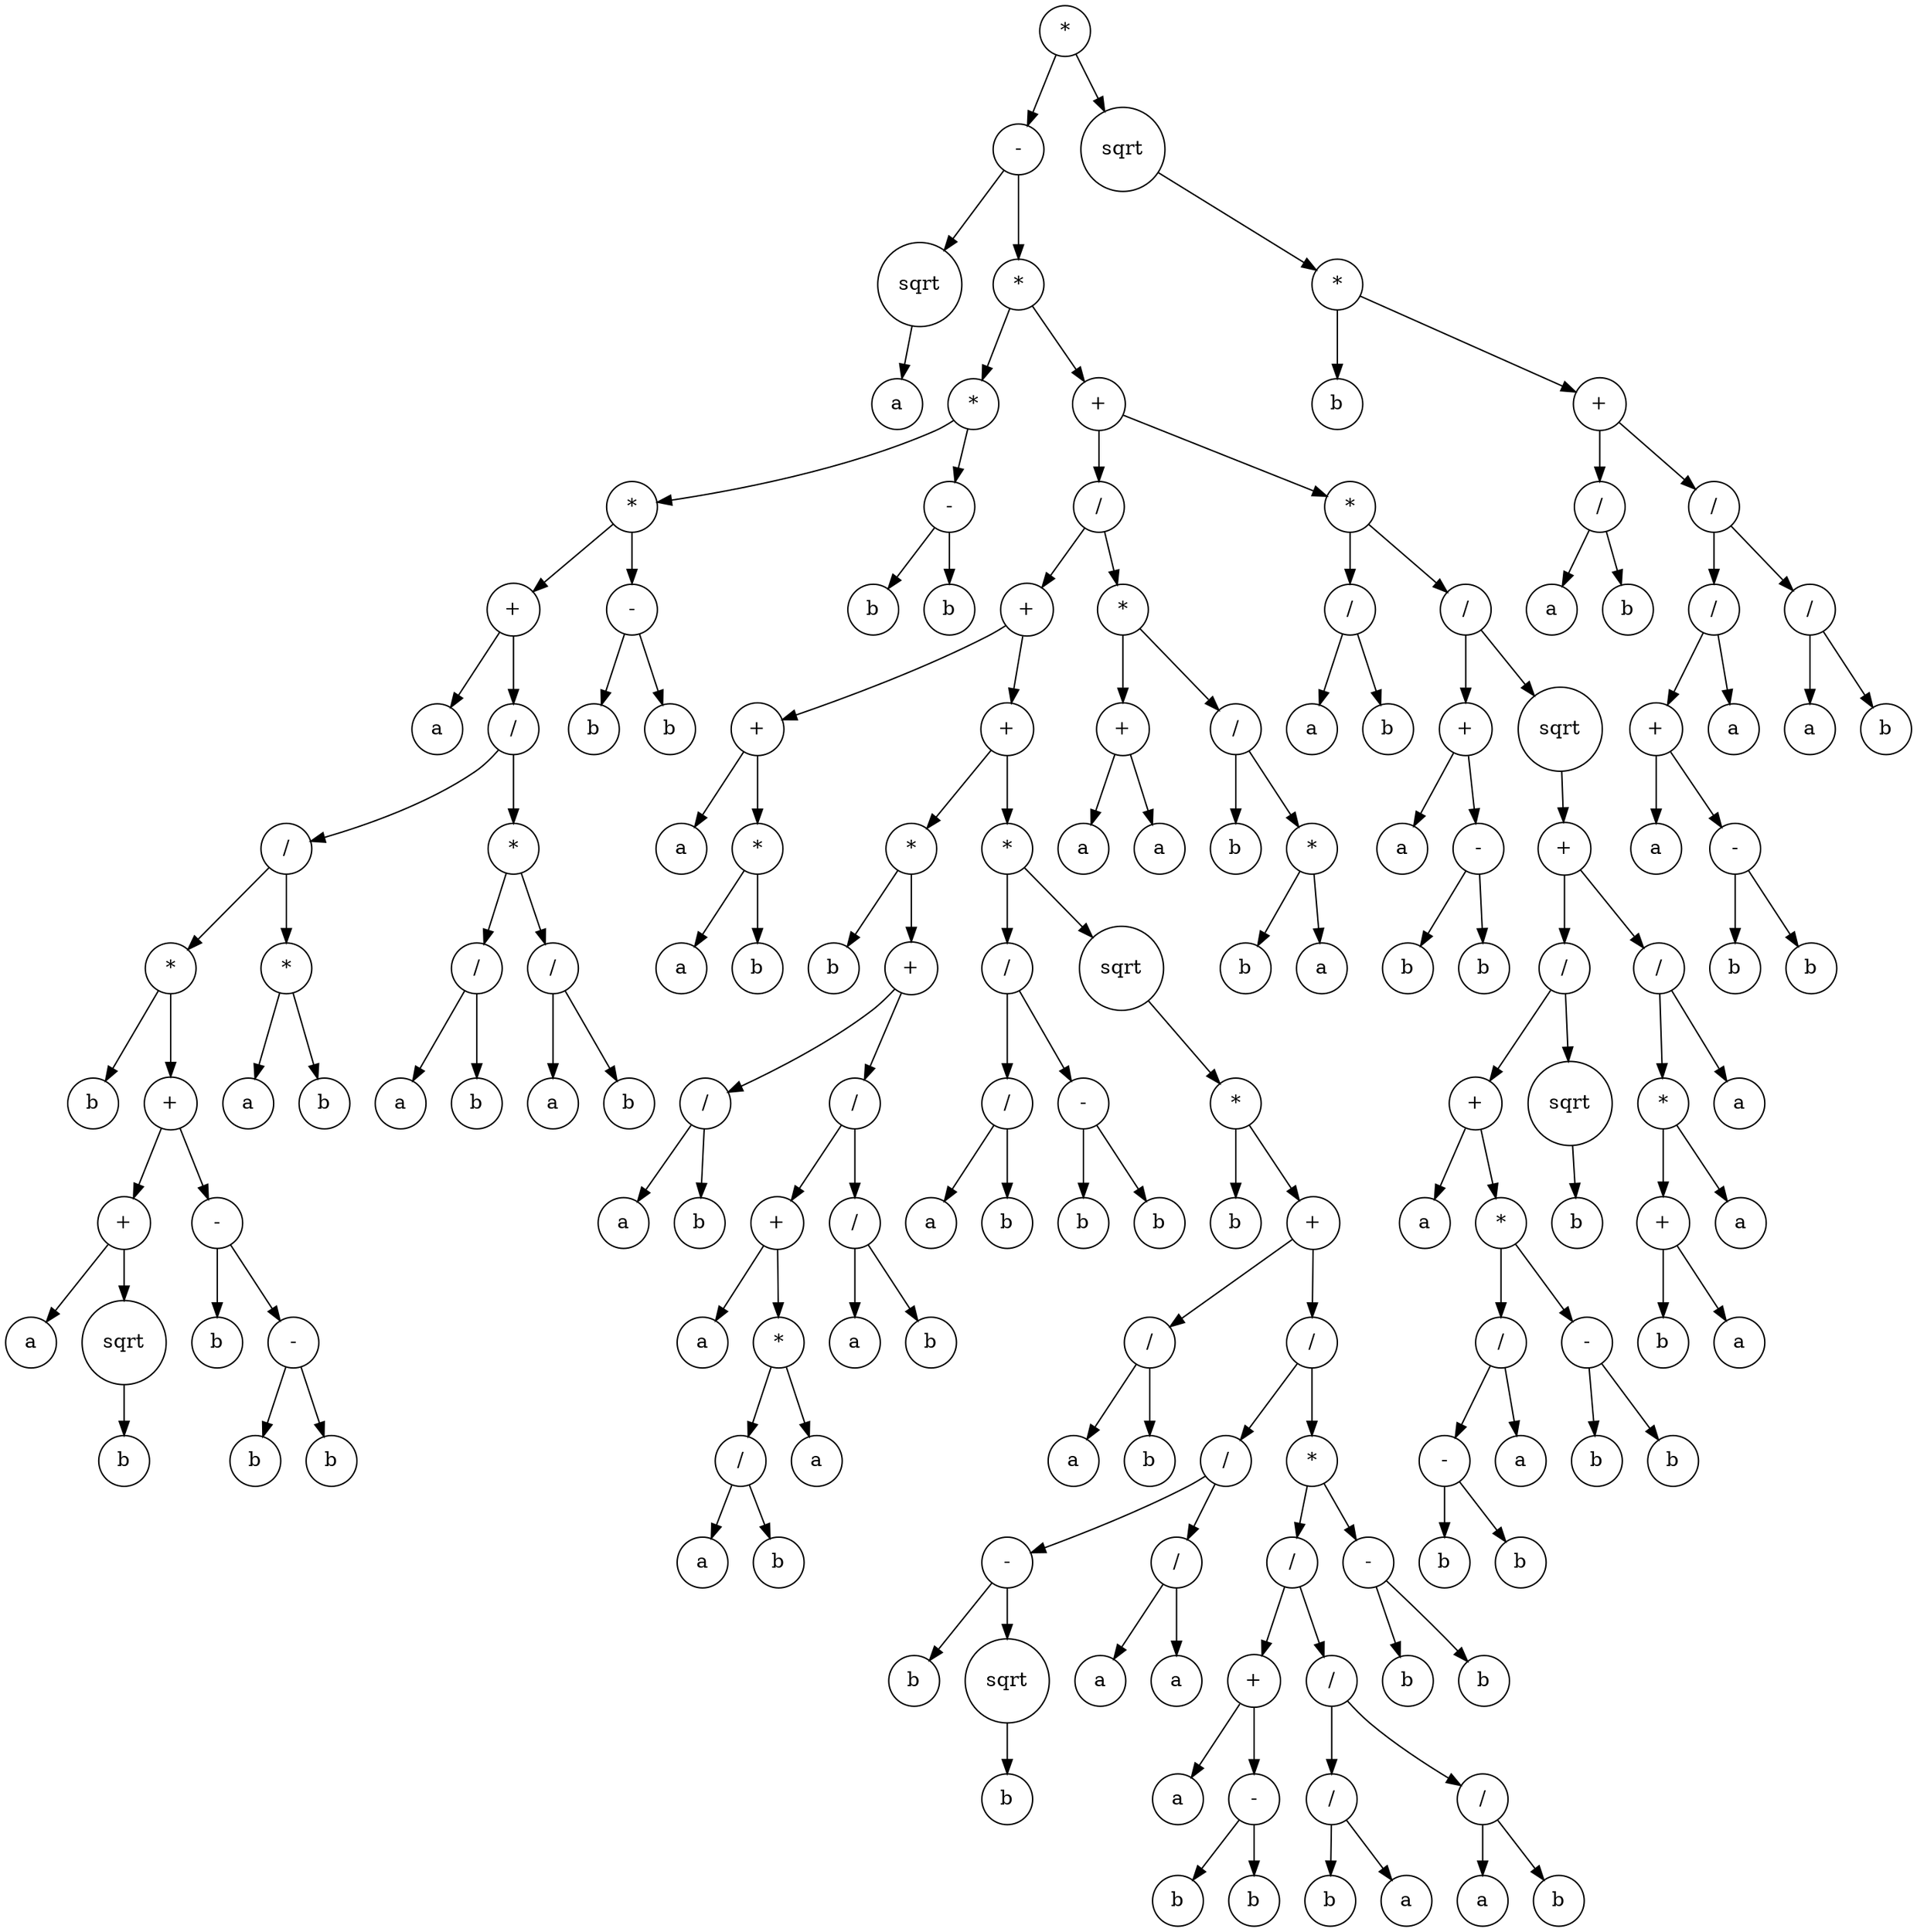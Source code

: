 digraph g {
graph [ordering=out];
node [shape=circle];
n[label = "*"];
n0[label = "-"];
n00[label = "sqrt"];
n000[label = "a"];
n00 -> n000;
n0 -> n00;
n01[label = "*"];
n010[label = "*"];
n0100[label = "*"];
n01000[label = "+"];
n010000[label = "a"];
n01000 -> n010000;
n010001[label = "/"];
n0100010[label = "/"];
n01000100[label = "*"];
n010001000[label = "b"];
n01000100 -> n010001000;
n010001001[label = "+"];
n0100010010[label = "+"];
n01000100100[label = "a"];
n0100010010 -> n01000100100;
n01000100101[label = "sqrt"];
n010001001010[label = "b"];
n01000100101 -> n010001001010;
n0100010010 -> n01000100101;
n010001001 -> n0100010010;
n0100010011[label = "-"];
n01000100110[label = "b"];
n0100010011 -> n01000100110;
n01000100111[label = "-"];
n010001001110[label = "b"];
n01000100111 -> n010001001110;
n010001001111[label = "b"];
n01000100111 -> n010001001111;
n0100010011 -> n01000100111;
n010001001 -> n0100010011;
n01000100 -> n010001001;
n0100010 -> n01000100;
n01000101[label = "*"];
n010001010[label = "a"];
n01000101 -> n010001010;
n010001011[label = "b"];
n01000101 -> n010001011;
n0100010 -> n01000101;
n010001 -> n0100010;
n0100011[label = "*"];
n01000110[label = "/"];
n010001100[label = "a"];
n01000110 -> n010001100;
n010001101[label = "b"];
n01000110 -> n010001101;
n0100011 -> n01000110;
n01000111[label = "/"];
n010001110[label = "a"];
n01000111 -> n010001110;
n010001111[label = "b"];
n01000111 -> n010001111;
n0100011 -> n01000111;
n010001 -> n0100011;
n01000 -> n010001;
n0100 -> n01000;
n01001[label = "-"];
n010010[label = "b"];
n01001 -> n010010;
n010011[label = "b"];
n01001 -> n010011;
n0100 -> n01001;
n010 -> n0100;
n0101[label = "-"];
n01010[label = "b"];
n0101 -> n01010;
n01011[label = "b"];
n0101 -> n01011;
n010 -> n0101;
n01 -> n010;
n011[label = "+"];
n0110[label = "/"];
n01100[label = "+"];
n011000[label = "+"];
n0110000[label = "a"];
n011000 -> n0110000;
n0110001[label = "*"];
n01100010[label = "a"];
n0110001 -> n01100010;
n01100011[label = "b"];
n0110001 -> n01100011;
n011000 -> n0110001;
n01100 -> n011000;
n011001[label = "+"];
n0110010[label = "*"];
n01100100[label = "b"];
n0110010 -> n01100100;
n01100101[label = "+"];
n011001010[label = "/"];
n0110010100[label = "a"];
n011001010 -> n0110010100;
n0110010101[label = "b"];
n011001010 -> n0110010101;
n01100101 -> n011001010;
n011001011[label = "/"];
n0110010110[label = "+"];
n01100101100[label = "a"];
n0110010110 -> n01100101100;
n01100101101[label = "*"];
n011001011010[label = "/"];
n0110010110100[label = "a"];
n011001011010 -> n0110010110100;
n0110010110101[label = "b"];
n011001011010 -> n0110010110101;
n01100101101 -> n011001011010;
n011001011011[label = "a"];
n01100101101 -> n011001011011;
n0110010110 -> n01100101101;
n011001011 -> n0110010110;
n0110010111[label = "/"];
n01100101110[label = "a"];
n0110010111 -> n01100101110;
n01100101111[label = "b"];
n0110010111 -> n01100101111;
n011001011 -> n0110010111;
n01100101 -> n011001011;
n0110010 -> n01100101;
n011001 -> n0110010;
n0110011[label = "*"];
n01100110[label = "/"];
n011001100[label = "/"];
n0110011000[label = "a"];
n011001100 -> n0110011000;
n0110011001[label = "b"];
n011001100 -> n0110011001;
n01100110 -> n011001100;
n011001101[label = "-"];
n0110011010[label = "b"];
n011001101 -> n0110011010;
n0110011011[label = "b"];
n011001101 -> n0110011011;
n01100110 -> n011001101;
n0110011 -> n01100110;
n01100111[label = "sqrt"];
n011001110[label = "*"];
n0110011100[label = "b"];
n011001110 -> n0110011100;
n0110011101[label = "+"];
n01100111010[label = "/"];
n011001110100[label = "a"];
n01100111010 -> n011001110100;
n011001110101[label = "b"];
n01100111010 -> n011001110101;
n0110011101 -> n01100111010;
n01100111011[label = "/"];
n011001110110[label = "/"];
n0110011101100[label = "-"];
n01100111011000[label = "b"];
n0110011101100 -> n01100111011000;
n01100111011001[label = "sqrt"];
n011001110110010[label = "b"];
n01100111011001 -> n011001110110010;
n0110011101100 -> n01100111011001;
n011001110110 -> n0110011101100;
n0110011101101[label = "/"];
n01100111011010[label = "a"];
n0110011101101 -> n01100111011010;
n01100111011011[label = "a"];
n0110011101101 -> n01100111011011;
n011001110110 -> n0110011101101;
n01100111011 -> n011001110110;
n011001110111[label = "*"];
n0110011101110[label = "/"];
n01100111011100[label = "+"];
n011001110111000[label = "a"];
n01100111011100 -> n011001110111000;
n011001110111001[label = "-"];
n0110011101110010[label = "b"];
n011001110111001 -> n0110011101110010;
n0110011101110011[label = "b"];
n011001110111001 -> n0110011101110011;
n01100111011100 -> n011001110111001;
n0110011101110 -> n01100111011100;
n01100111011101[label = "/"];
n011001110111010[label = "/"];
n0110011101110100[label = "b"];
n011001110111010 -> n0110011101110100;
n0110011101110101[label = "a"];
n011001110111010 -> n0110011101110101;
n01100111011101 -> n011001110111010;
n011001110111011[label = "/"];
n0110011101110110[label = "a"];
n011001110111011 -> n0110011101110110;
n0110011101110111[label = "b"];
n011001110111011 -> n0110011101110111;
n01100111011101 -> n011001110111011;
n0110011101110 -> n01100111011101;
n011001110111 -> n0110011101110;
n0110011101111[label = "-"];
n01100111011110[label = "b"];
n0110011101111 -> n01100111011110;
n01100111011111[label = "b"];
n0110011101111 -> n01100111011111;
n011001110111 -> n0110011101111;
n01100111011 -> n011001110111;
n0110011101 -> n01100111011;
n011001110 -> n0110011101;
n01100111 -> n011001110;
n0110011 -> n01100111;
n011001 -> n0110011;
n01100 -> n011001;
n0110 -> n01100;
n01101[label = "*"];
n011010[label = "+"];
n0110100[label = "a"];
n011010 -> n0110100;
n0110101[label = "a"];
n011010 -> n0110101;
n01101 -> n011010;
n011011[label = "/"];
n0110110[label = "b"];
n011011 -> n0110110;
n0110111[label = "*"];
n01101110[label = "b"];
n0110111 -> n01101110;
n01101111[label = "a"];
n0110111 -> n01101111;
n011011 -> n0110111;
n01101 -> n011011;
n0110 -> n01101;
n011 -> n0110;
n0111[label = "*"];
n01110[label = "/"];
n011100[label = "a"];
n01110 -> n011100;
n011101[label = "b"];
n01110 -> n011101;
n0111 -> n01110;
n01111[label = "/"];
n011110[label = "+"];
n0111100[label = "a"];
n011110 -> n0111100;
n0111101[label = "-"];
n01111010[label = "b"];
n0111101 -> n01111010;
n01111011[label = "b"];
n0111101 -> n01111011;
n011110 -> n0111101;
n01111 -> n011110;
n011111[label = "sqrt"];
n0111110[label = "+"];
n01111100[label = "/"];
n011111000[label = "+"];
n0111110000[label = "a"];
n011111000 -> n0111110000;
n0111110001[label = "*"];
n01111100010[label = "/"];
n011111000100[label = "-"];
n0111110001000[label = "b"];
n011111000100 -> n0111110001000;
n0111110001001[label = "b"];
n011111000100 -> n0111110001001;
n01111100010 -> n011111000100;
n011111000101[label = "a"];
n01111100010 -> n011111000101;
n0111110001 -> n01111100010;
n01111100011[label = "-"];
n011111000110[label = "b"];
n01111100011 -> n011111000110;
n011111000111[label = "b"];
n01111100011 -> n011111000111;
n0111110001 -> n01111100011;
n011111000 -> n0111110001;
n01111100 -> n011111000;
n011111001[label = "sqrt"];
n0111110010[label = "b"];
n011111001 -> n0111110010;
n01111100 -> n011111001;
n0111110 -> n01111100;
n01111101[label = "/"];
n011111010[label = "*"];
n0111110100[label = "+"];
n01111101000[label = "b"];
n0111110100 -> n01111101000;
n01111101001[label = "a"];
n0111110100 -> n01111101001;
n011111010 -> n0111110100;
n0111110101[label = "a"];
n011111010 -> n0111110101;
n01111101 -> n011111010;
n011111011[label = "a"];
n01111101 -> n011111011;
n0111110 -> n01111101;
n011111 -> n0111110;
n01111 -> n011111;
n0111 -> n01111;
n011 -> n0111;
n01 -> n011;
n0 -> n01;
n -> n0;
n1[label = "sqrt"];
n10[label = "*"];
n100[label = "b"];
n10 -> n100;
n101[label = "+"];
n1010[label = "/"];
n10100[label = "a"];
n1010 -> n10100;
n10101[label = "b"];
n1010 -> n10101;
n101 -> n1010;
n1011[label = "/"];
n10110[label = "/"];
n101100[label = "+"];
n1011000[label = "a"];
n101100 -> n1011000;
n1011001[label = "-"];
n10110010[label = "b"];
n1011001 -> n10110010;
n10110011[label = "b"];
n1011001 -> n10110011;
n101100 -> n1011001;
n10110 -> n101100;
n101101[label = "a"];
n10110 -> n101101;
n1011 -> n10110;
n10111[label = "/"];
n101110[label = "a"];
n10111 -> n101110;
n101111[label = "b"];
n10111 -> n101111;
n1011 -> n10111;
n101 -> n1011;
n10 -> n101;
n1 -> n10;
n -> n1;
}
